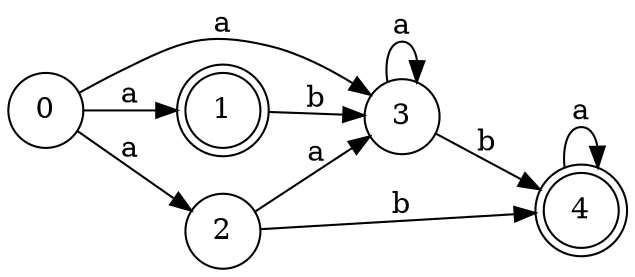 digraph finite_state_machine {
	rankdir=LR;
	size="8,5";
	node [shape = doublecircle]; 1 4;
	node [shape = circle];
	0 -> 1 [ label = "a" ];
	0 -> 2 [ label = "a" ];
	0 -> 3 [ label = "a" ];
	1 -> 3 [ label = "b" ];
	2 -> 3 [ label = "a" ];
	2 -> 4 [ label = "b" ];
	3 -> 3 [ label = "a" ];
	3 -> 4 [ label = "b" ];
	4 -> 4 [ label = "a" ];
}